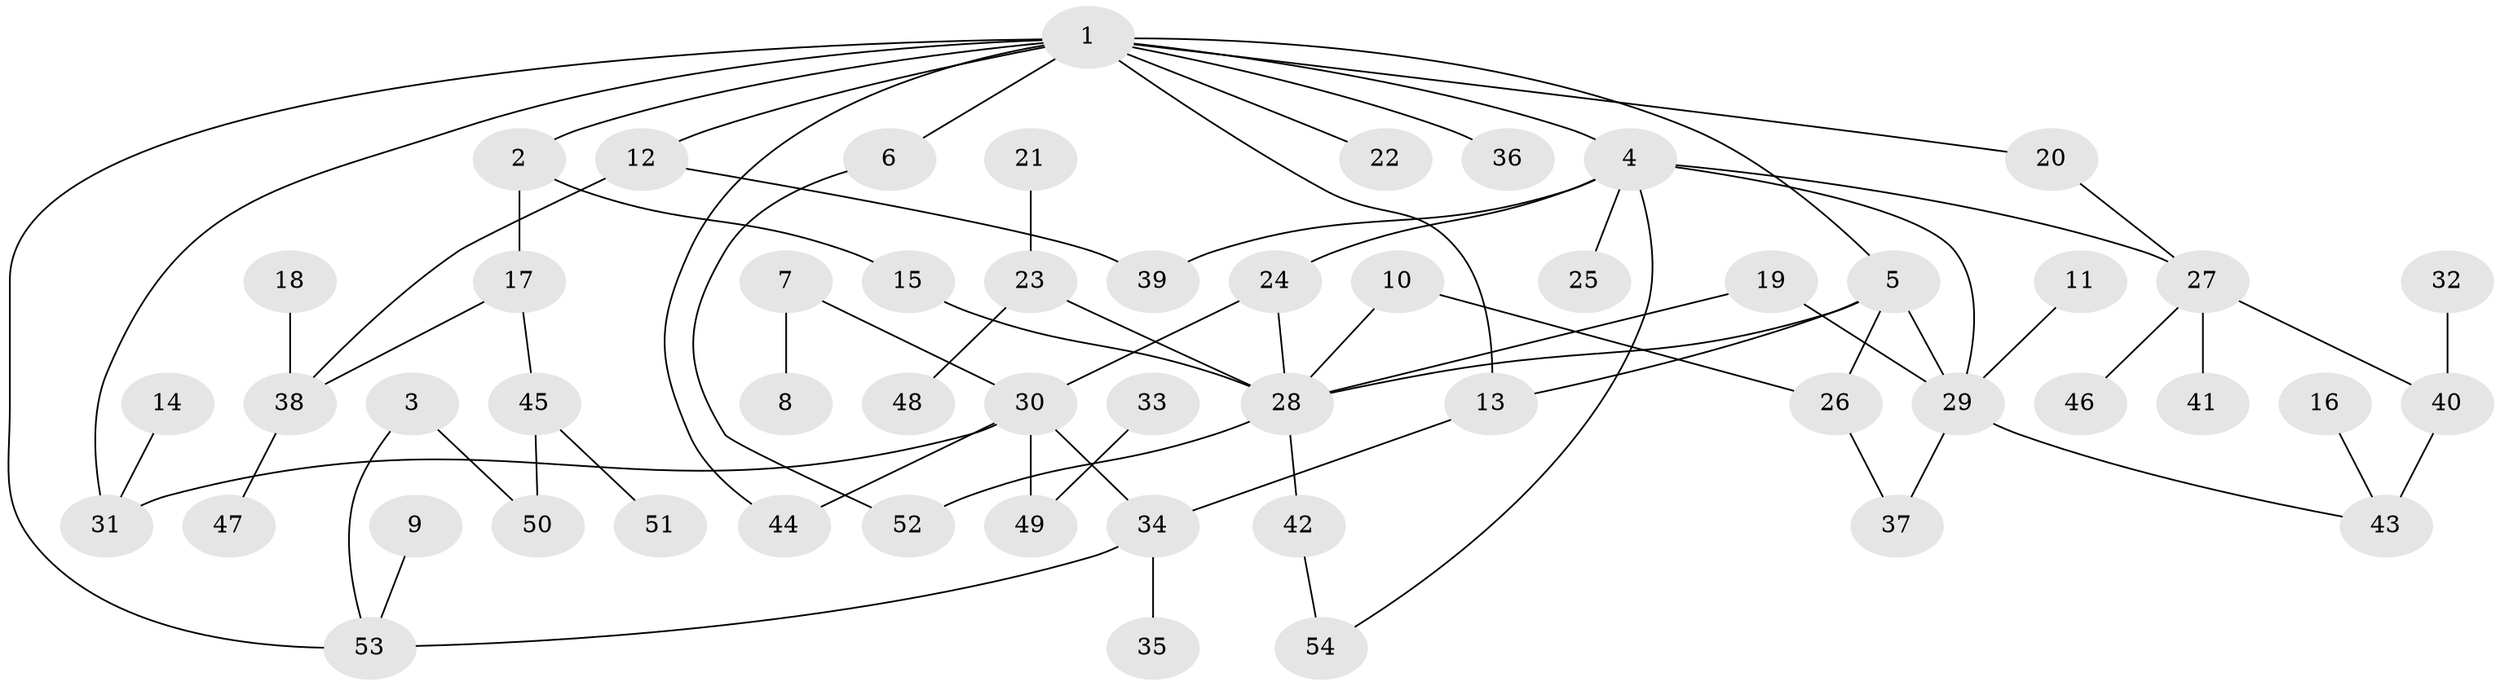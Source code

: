 // original degree distribution, {6: 0.018518518518518517, 3: 0.1574074074074074, 5: 0.06481481481481481, 8: 0.009259259259259259, 4: 0.1111111111111111, 2: 0.26851851851851855, 1: 0.37037037037037035}
// Generated by graph-tools (version 1.1) at 2025/49/03/09/25 03:49:20]
// undirected, 54 vertices, 71 edges
graph export_dot {
graph [start="1"]
  node [color=gray90,style=filled];
  1;
  2;
  3;
  4;
  5;
  6;
  7;
  8;
  9;
  10;
  11;
  12;
  13;
  14;
  15;
  16;
  17;
  18;
  19;
  20;
  21;
  22;
  23;
  24;
  25;
  26;
  27;
  28;
  29;
  30;
  31;
  32;
  33;
  34;
  35;
  36;
  37;
  38;
  39;
  40;
  41;
  42;
  43;
  44;
  45;
  46;
  47;
  48;
  49;
  50;
  51;
  52;
  53;
  54;
  1 -- 2 [weight=1.0];
  1 -- 4 [weight=1.0];
  1 -- 5 [weight=1.0];
  1 -- 6 [weight=1.0];
  1 -- 12 [weight=1.0];
  1 -- 13 [weight=1.0];
  1 -- 20 [weight=1.0];
  1 -- 22 [weight=1.0];
  1 -- 31 [weight=1.0];
  1 -- 36 [weight=1.0];
  1 -- 44 [weight=1.0];
  1 -- 53 [weight=1.0];
  2 -- 15 [weight=1.0];
  2 -- 17 [weight=1.0];
  3 -- 50 [weight=1.0];
  3 -- 53 [weight=1.0];
  4 -- 24 [weight=1.0];
  4 -- 25 [weight=1.0];
  4 -- 27 [weight=1.0];
  4 -- 29 [weight=1.0];
  4 -- 39 [weight=1.0];
  4 -- 54 [weight=1.0];
  5 -- 13 [weight=1.0];
  5 -- 26 [weight=1.0];
  5 -- 28 [weight=1.0];
  5 -- 29 [weight=1.0];
  6 -- 52 [weight=1.0];
  7 -- 8 [weight=1.0];
  7 -- 30 [weight=1.0];
  9 -- 53 [weight=1.0];
  10 -- 26 [weight=1.0];
  10 -- 28 [weight=1.0];
  11 -- 29 [weight=1.0];
  12 -- 38 [weight=1.0];
  12 -- 39 [weight=1.0];
  13 -- 34 [weight=1.0];
  14 -- 31 [weight=1.0];
  15 -- 28 [weight=1.0];
  16 -- 43 [weight=1.0];
  17 -- 38 [weight=1.0];
  17 -- 45 [weight=1.0];
  18 -- 38 [weight=1.0];
  19 -- 28 [weight=1.0];
  19 -- 29 [weight=1.0];
  20 -- 27 [weight=1.0];
  21 -- 23 [weight=1.0];
  23 -- 28 [weight=1.0];
  23 -- 48 [weight=1.0];
  24 -- 28 [weight=1.0];
  24 -- 30 [weight=1.0];
  26 -- 37 [weight=1.0];
  27 -- 40 [weight=1.0];
  27 -- 41 [weight=1.0];
  27 -- 46 [weight=1.0];
  28 -- 42 [weight=1.0];
  28 -- 52 [weight=1.0];
  29 -- 37 [weight=1.0];
  29 -- 43 [weight=1.0];
  30 -- 31 [weight=1.0];
  30 -- 34 [weight=1.0];
  30 -- 44 [weight=1.0];
  30 -- 49 [weight=1.0];
  32 -- 40 [weight=1.0];
  33 -- 49 [weight=1.0];
  34 -- 35 [weight=1.0];
  34 -- 53 [weight=1.0];
  38 -- 47 [weight=1.0];
  40 -- 43 [weight=2.0];
  42 -- 54 [weight=1.0];
  45 -- 50 [weight=1.0];
  45 -- 51 [weight=1.0];
}
